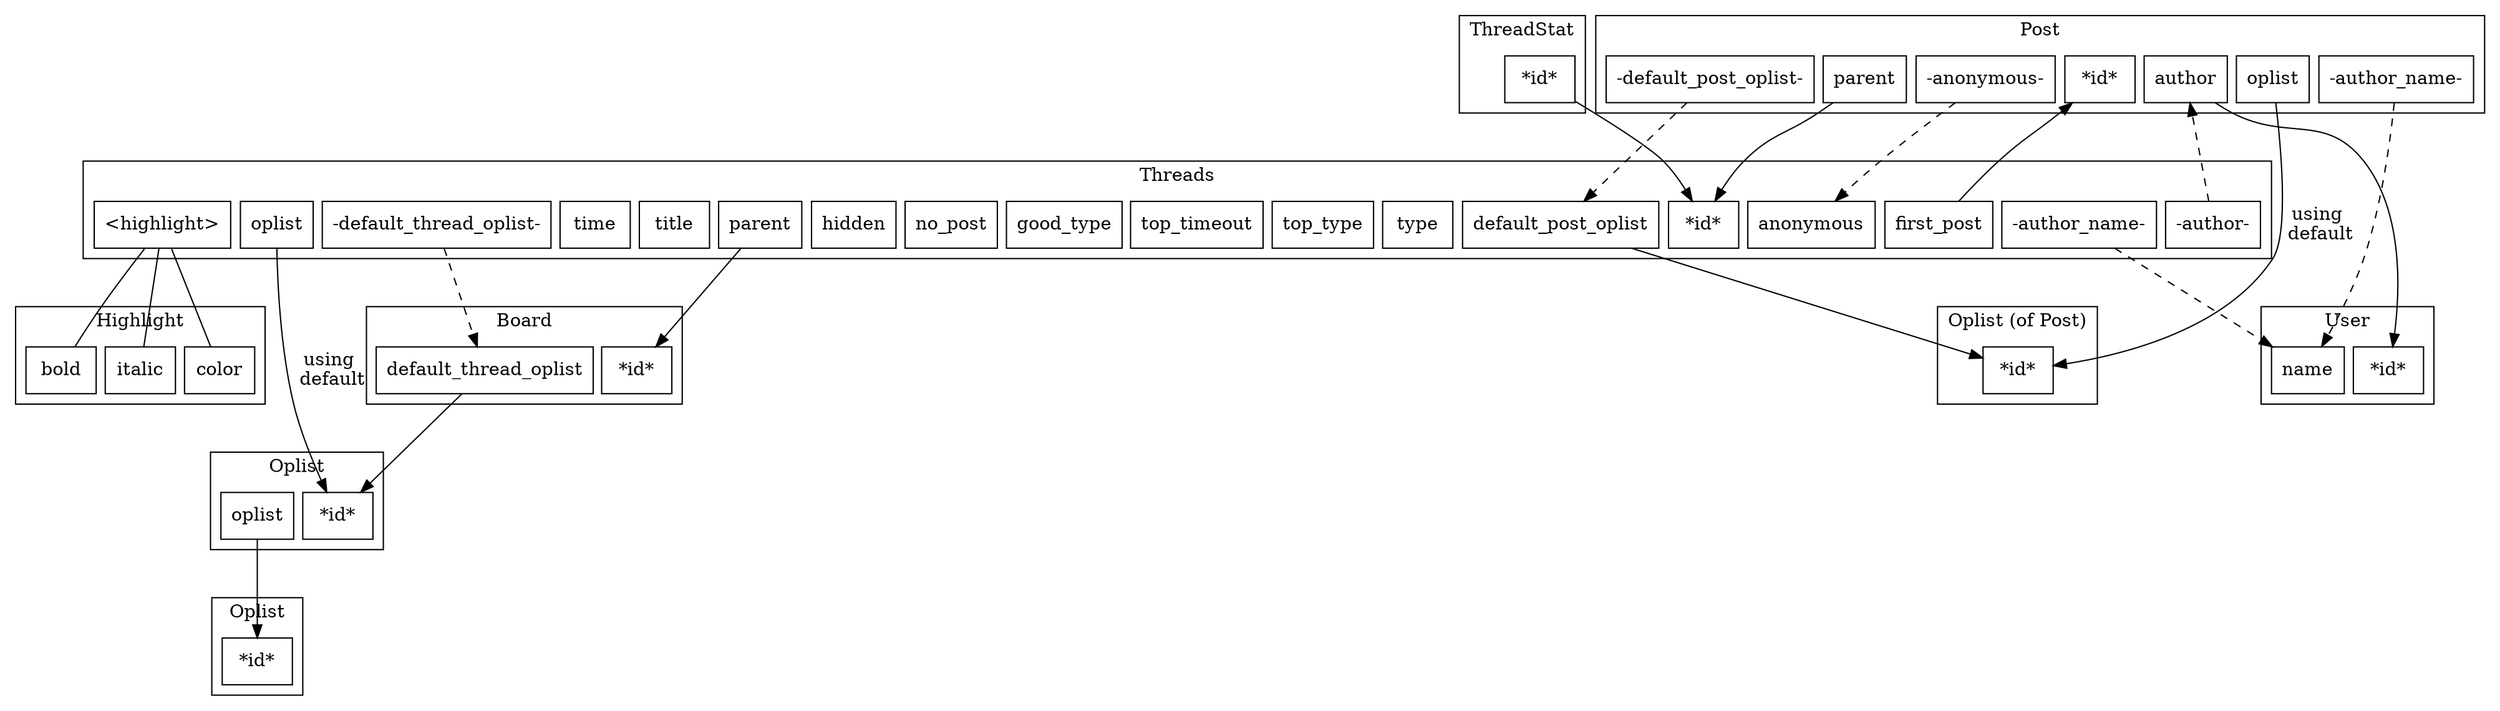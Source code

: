 #dot
strict digraph g {
	node [ shape = box ];
	nodesep = 0.1;
	ranksep = 1;

	subgraph cluster_thread {
		label = "Threads";
		node_a_thread_id                    [ label = "*id*" ];
		node_a_thread_parent                [ label = "parent" ];
		node_a_thread_oplist                [ label = "oplist" ];
		node_a_thread_default_thread_oplist [ label = "-default_thread_oplist-" ];
		node_a_thread_default_post_oplist   [ label = "default_post_oplist" ];
		node_a_thread_first_post            [ label = "first_post" ];
		node_a_thread_type                  [ label = "type" ];
		node_a_thread_top_type              [ label = "top_type" ];
		node_a_thread_top_timeout           [ label = "top_timeout" ];
		node_a_thread_good_type             [ label = "good_type" ];
		node_a_thread_no_post               [ label = "no_post" ];
		node_a_thread_hidden                [ label = "hidden" ];
		node_a_thread_anonymous             [ label = "anonymous" ];
		node_a_thread_title                 [ label = "title" ];
		node_a_thread_time                  [ label = "time" ];
		node_a_thread_highlight             [ label = "<highlight>" ];
		node_a_thread_author                [ label = "-author-" ];
		node_a_thread_author_name           [ label = "-author_name-" ];
	}

	subgraph cluster_thread_stat {
		label = "ThreadStat";
		node_a_thread_stat_id [ label = "*id*" ];
	}

	subgraph cluster_highlight {
		label = "Highlight"
		node_a_highlight_color  [ label = "color" ];
		node_a_highlight_bold   [ label = "bold" ];
		node_a_highlight_italic [ label = "italic" ];
	}

	subgraph cluster_board {
		label = "Board";
		node_a_board_id [ label = "*id*" ];
		node_a_board_default_thread_oplist [ label = "default_thread_oplist" ];
	}

	subgraph cluster_post {
		label = "Post";
		node_a_post_id                  [ label = "*id*" ];
		node_a_post_parent              [ label = "parent" ];
		node_a_post_oplist              [ label = "oplist" ];
		node_a_post_default_post_oplist [ label = "-default_post_oplist-" ];
		node_a_post_anonymous           [ label = "-anonymous-" ];
		node_a_post_author              [ label = "author" ];
		node_a_post_author_name         [ label = "-author_name-" ];
	}

	subgraph cluster_oplist {
		label = "Oplist";
		node_a_oplist_id     [ label = "*id*" ];
		node_a_oplist_oplist [ label = "oplist" ];
	}

	subgraph cluster_oplist_2 {
		label = "Oplist";
		node_a_oplist_id_2 [ label = "*id*" ];
	}

	subgraph cluster_oplist_3 {
		label = "Oplist (of Post)";
		node_a_oplist_id_3 [ label = "*id*" ];
	}

	subgraph cluster_user {
		label = "User";
		node_a_user_id   [ label = "*id*" ];
		node_a_user_name [ label = "name" ];
	}

	node_a_thread_first_post -> node_a_post_id;
	node_a_thread_parent -> node_a_board_id;
	node_a_thread_oplist -> node_a_oplist_id [ label = "using\n default" ];
	node_a_thread_default_thread_oplist -> node_a_board_default_thread_oplist [ style = dashed ];
	node_a_thread_default_post_oplist -> node_a_oplist_id_3;
	node_a_thread_author -> node_a_post_author [ style = dashed ];
	node_a_thread_author_name -> node_a_user_name [ style = dashed ];

	node_a_thread_highlight -> node_a_highlight_color  [ arrowhead = none ];
	node_a_thread_highlight -> node_a_highlight_bold   [ arrowhead = none ];
	node_a_thread_highlight -> node_a_highlight_italic [ arrowhead = none ];

	node_a_post_parent -> node_a_thread_id;
	node_a_post_anonymous -> node_a_thread_anonymous [style = dashed ];
	node_a_post_oplist -> node_a_oplist_id_3 [ label = "using\n default" ];
	node_a_post_default_post_oplist -> node_a_thread_default_post_oplist [ style = dashed ];

	node_a_oplist_oplist -> node_a_oplist_id_2;

	node_a_post_author -> node_a_user_id;
	node_a_post_author_name -> node_a_user_name     [ style = dashed ];

	node_a_board_default_thread_oplist -> node_a_oplist_id;
	
	node_a_thread_stat_id -> node_a_thread_id;
}
